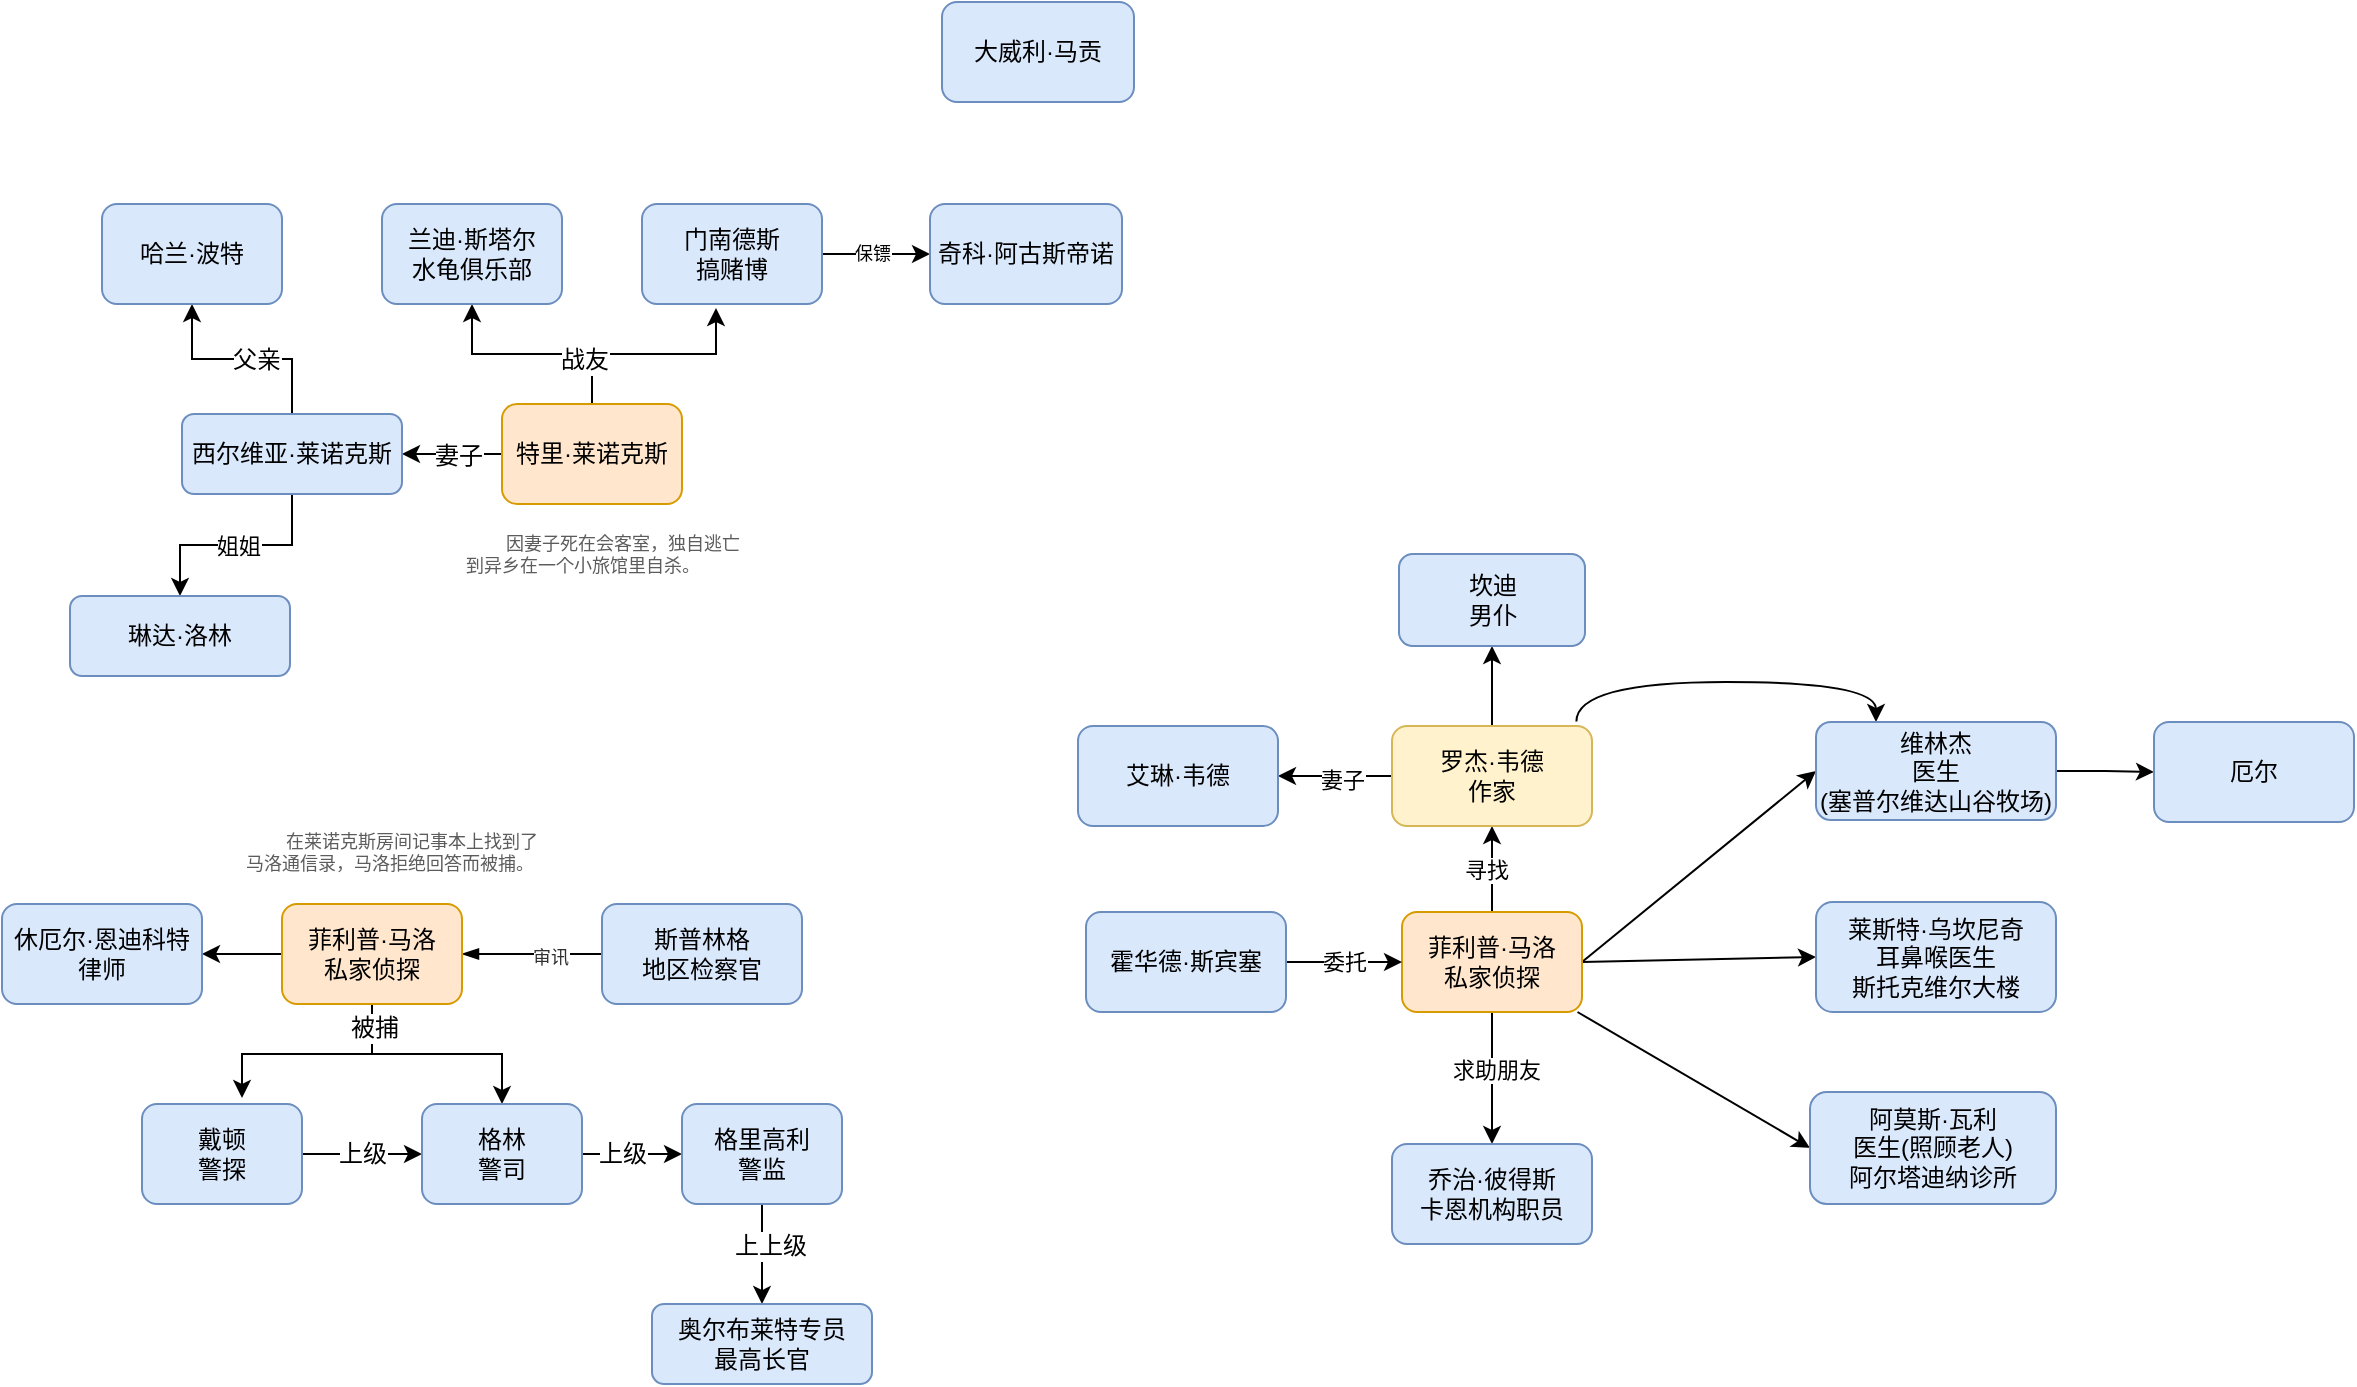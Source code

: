 <mxfile version="16.6.1" type="github">
  <diagram id="CegL4EQW-R6RfhR35Qjw" name="Page-1">
    <mxGraphModel dx="2082" dy="811" grid="0" gridSize="10" guides="1" tooltips="1" connect="1" arrows="1" fold="1" page="1" pageScale="1" pageWidth="827" pageHeight="1169" math="0" shadow="0">
      <root>
        <mxCell id="0" />
        <mxCell id="1" parent="0" />
        <mxCell id="zXV2b-s4_KGpaRB_lRhy-20" style="edgeStyle=orthogonalEdgeStyle;rounded=0;orthogonalLoop=1;jettySize=auto;html=1;entryX=0.625;entryY=-0.06;entryDx=0;entryDy=0;entryPerimeter=0;fontFamily=Helvetica;fontSize=12;fontColor=default;" parent="1" source="zXV2b-s4_KGpaRB_lRhy-1" target="zXV2b-s4_KGpaRB_lRhy-16" edge="1">
          <mxGeometry relative="1" as="geometry" />
        </mxCell>
        <mxCell id="zXV2b-s4_KGpaRB_lRhy-21" style="edgeStyle=orthogonalEdgeStyle;rounded=0;orthogonalLoop=1;jettySize=auto;html=1;entryX=0.5;entryY=0;entryDx=0;entryDy=0;fontFamily=Helvetica;fontSize=12;fontColor=default;" parent="1" source="zXV2b-s4_KGpaRB_lRhy-1" target="zXV2b-s4_KGpaRB_lRhy-18" edge="1">
          <mxGeometry relative="1" as="geometry" />
        </mxCell>
        <mxCell id="zXV2b-s4_KGpaRB_lRhy-22" value="被捕" style="edgeLabel;html=1;align=center;verticalAlign=middle;resizable=0;points=[];fontSize=12;fontFamily=Helvetica;fontColor=default;" parent="zXV2b-s4_KGpaRB_lRhy-21" vertex="1" connectable="0">
          <mxGeometry x="-0.788" y="1" relative="1" as="geometry">
            <mxPoint as="offset" />
          </mxGeometry>
        </mxCell>
        <mxCell id="zXV2b-s4_KGpaRB_lRhy-33" value="" style="edgeStyle=orthogonalEdgeStyle;rounded=0;orthogonalLoop=1;jettySize=auto;html=1;fontFamily=Helvetica;fontSize=9;fontColor=#5C5C5C;" parent="1" source="zXV2b-s4_KGpaRB_lRhy-1" target="zXV2b-s4_KGpaRB_lRhy-32" edge="1">
          <mxGeometry relative="1" as="geometry" />
        </mxCell>
        <mxCell id="zXV2b-s4_KGpaRB_lRhy-35" style="edgeStyle=orthogonalEdgeStyle;rounded=0;orthogonalLoop=1;jettySize=auto;html=1;entryX=0;entryY=0.5;entryDx=0;entryDy=0;fontFamily=Helvetica;fontSize=9;fontColor=#5C5C5C;startArrow=blockThin;startFill=1;endArrow=none;endFill=0;" parent="1" source="zXV2b-s4_KGpaRB_lRhy-1" target="zXV2b-s4_KGpaRB_lRhy-34" edge="1">
          <mxGeometry relative="1" as="geometry" />
        </mxCell>
        <mxCell id="zXV2b-s4_KGpaRB_lRhy-36" value="审讯" style="edgeLabel;html=1;align=center;verticalAlign=middle;resizable=0;points=[];fontSize=9;fontFamily=Helvetica;fontColor=#303030;" parent="zXV2b-s4_KGpaRB_lRhy-35" vertex="1" connectable="0">
          <mxGeometry x="0.246" y="-2" relative="1" as="geometry">
            <mxPoint as="offset" />
          </mxGeometry>
        </mxCell>
        <mxCell id="zXV2b-s4_KGpaRB_lRhy-1" value="菲利普·马洛&lt;br&gt;私家侦探" style="rounded=1;whiteSpace=wrap;html=1;fillColor=#ffe6cc;strokeColor=#d79b00;sketch=0;" parent="1" vertex="1">
          <mxGeometry x="90" y="480" width="90" height="50" as="geometry" />
        </mxCell>
        <mxCell id="zXV2b-s4_KGpaRB_lRhy-5" value="" style="edgeStyle=orthogonalEdgeStyle;rounded=0;orthogonalLoop=1;jettySize=auto;html=1;fontFamily=Helvetica;fontSize=12;fontColor=default;" parent="1" source="zXV2b-s4_KGpaRB_lRhy-2" target="zXV2b-s4_KGpaRB_lRhy-3" edge="1">
          <mxGeometry relative="1" as="geometry" />
        </mxCell>
        <mxCell id="zXV2b-s4_KGpaRB_lRhy-6" value="妻子" style="edgeLabel;html=1;align=center;verticalAlign=middle;resizable=0;points=[];fontSize=12;fontFamily=Helvetica;fontColor=default;" parent="zXV2b-s4_KGpaRB_lRhy-5" vertex="1" connectable="0">
          <mxGeometry x="-0.2" y="1" relative="1" as="geometry">
            <mxPoint x="-2" as="offset" />
          </mxGeometry>
        </mxCell>
        <mxCell id="zXV2b-s4_KGpaRB_lRhy-11" style="edgeStyle=orthogonalEdgeStyle;rounded=0;orthogonalLoop=1;jettySize=auto;html=1;entryX=0.5;entryY=1;entryDx=0;entryDy=0;fontFamily=Helvetica;fontSize=12;fontColor=default;" parent="1" source="zXV2b-s4_KGpaRB_lRhy-2" target="zXV2b-s4_KGpaRB_lRhy-10" edge="1">
          <mxGeometry relative="1" as="geometry" />
        </mxCell>
        <mxCell id="zXV2b-s4_KGpaRB_lRhy-12" style="edgeStyle=orthogonalEdgeStyle;rounded=0;orthogonalLoop=1;jettySize=auto;html=1;entryX=0.411;entryY=1.04;entryDx=0;entryDy=0;entryPerimeter=0;fontFamily=Helvetica;fontSize=12;fontColor=default;" parent="1" source="zXV2b-s4_KGpaRB_lRhy-2" target="zXV2b-s4_KGpaRB_lRhy-9" edge="1">
          <mxGeometry relative="1" as="geometry" />
        </mxCell>
        <mxCell id="zXV2b-s4_KGpaRB_lRhy-13" value="战友" style="edgeLabel;html=1;align=center;verticalAlign=middle;resizable=0;points=[];fontSize=12;fontFamily=Helvetica;fontColor=default;" parent="zXV2b-s4_KGpaRB_lRhy-12" vertex="1" connectable="0">
          <mxGeometry x="-0.6" y="4" relative="1" as="geometry">
            <mxPoint as="offset" />
          </mxGeometry>
        </mxCell>
        <mxCell id="zXV2b-s4_KGpaRB_lRhy-2" value="特里·莱诺克斯" style="rounded=1;whiteSpace=wrap;html=1;fillColor=#ffe6cc;strokeColor=#d79b00;sketch=0;" parent="1" vertex="1">
          <mxGeometry x="200" y="230" width="90" height="50" as="geometry" />
        </mxCell>
        <mxCell id="zXV2b-s4_KGpaRB_lRhy-7" value="" style="edgeStyle=orthogonalEdgeStyle;rounded=0;orthogonalLoop=1;jettySize=auto;html=1;fontFamily=Helvetica;fontSize=12;fontColor=default;" parent="1" source="zXV2b-s4_KGpaRB_lRhy-3" target="zXV2b-s4_KGpaRB_lRhy-4" edge="1">
          <mxGeometry relative="1" as="geometry" />
        </mxCell>
        <mxCell id="zXV2b-s4_KGpaRB_lRhy-8" value="父亲" style="edgeLabel;html=1;align=center;verticalAlign=middle;resizable=0;points=[];fontSize=12;fontFamily=Helvetica;fontColor=default;" parent="zXV2b-s4_KGpaRB_lRhy-7" vertex="1" connectable="0">
          <mxGeometry x="-0.3" y="1" relative="1" as="geometry">
            <mxPoint x="-9" y="-1" as="offset" />
          </mxGeometry>
        </mxCell>
        <mxCell id="OKHKgyV5cpci6CY0Oe2W-2" value="" style="edgeStyle=orthogonalEdgeStyle;rounded=0;orthogonalLoop=1;jettySize=auto;html=1;" edge="1" parent="1" source="zXV2b-s4_KGpaRB_lRhy-3" target="OKHKgyV5cpci6CY0Oe2W-1">
          <mxGeometry relative="1" as="geometry" />
        </mxCell>
        <mxCell id="OKHKgyV5cpci6CY0Oe2W-3" value="姐姐" style="edgeLabel;html=1;align=center;verticalAlign=middle;resizable=0;points=[];" vertex="1" connectable="0" parent="OKHKgyV5cpci6CY0Oe2W-2">
          <mxGeometry x="-0.019" relative="1" as="geometry">
            <mxPoint as="offset" />
          </mxGeometry>
        </mxCell>
        <mxCell id="zXV2b-s4_KGpaRB_lRhy-3" value="西尔维亚·莱诺克斯" style="rounded=1;whiteSpace=wrap;html=1;fillColor=#dae8fc;strokeColor=#6c8ebf;sketch=0;" parent="1" vertex="1">
          <mxGeometry x="40" y="235" width="110" height="40" as="geometry" />
        </mxCell>
        <mxCell id="zXV2b-s4_KGpaRB_lRhy-4" value="哈兰·波特" style="rounded=1;whiteSpace=wrap;html=1;fillColor=#dae8fc;strokeColor=#6c8ebf;sketch=0;" parent="1" vertex="1">
          <mxGeometry y="130" width="90" height="50" as="geometry" />
        </mxCell>
        <mxCell id="zXV2b-s4_KGpaRB_lRhy-39" value="" style="edgeStyle=orthogonalEdgeStyle;rounded=0;orthogonalLoop=1;jettySize=auto;html=1;fontFamily=Helvetica;fontSize=9;fontColor=#5C5C5C;startArrow=none;startFill=0;endArrow=classic;endFill=1;" parent="1" source="zXV2b-s4_KGpaRB_lRhy-9" target="zXV2b-s4_KGpaRB_lRhy-38" edge="1">
          <mxGeometry relative="1" as="geometry" />
        </mxCell>
        <mxCell id="zXV2b-s4_KGpaRB_lRhy-40" value="保镖" style="edgeLabel;html=1;align=center;verticalAlign=middle;resizable=0;points=[];fontSize=9;fontFamily=Helvetica;fontColor=#000000;" parent="zXV2b-s4_KGpaRB_lRhy-39" vertex="1" connectable="0">
          <mxGeometry x="-0.148" y="3" relative="1" as="geometry">
            <mxPoint x="2" y="3" as="offset" />
          </mxGeometry>
        </mxCell>
        <mxCell id="zXV2b-s4_KGpaRB_lRhy-9" value="门南德斯&lt;br&gt;搞赌博" style="rounded=1;whiteSpace=wrap;html=1;fillColor=#dae8fc;strokeColor=#6c8ebf;sketch=0;" parent="1" vertex="1">
          <mxGeometry x="270" y="130" width="90" height="50" as="geometry" />
        </mxCell>
        <mxCell id="zXV2b-s4_KGpaRB_lRhy-10" value="兰迪·斯塔尔&lt;br&gt;水龟俱乐部" style="rounded=1;whiteSpace=wrap;html=1;fillColor=#dae8fc;strokeColor=#6c8ebf;sketch=0;" parent="1" vertex="1">
          <mxGeometry x="140" y="130" width="90" height="50" as="geometry" />
        </mxCell>
        <mxCell id="zXV2b-s4_KGpaRB_lRhy-14" value="&amp;nbsp; &amp;nbsp; &amp;nbsp; &amp;nbsp; 因妻子死在会客室，独自逃亡到异乡在一个小旅馆里自杀。" style="text;html=1;strokeColor=none;fillColor=none;align=left;verticalAlign=middle;whiteSpace=wrap;rounded=0;sketch=0;fontFamily=Helvetica;fontSize=9;fontColor=#5C5C5C;" parent="1" vertex="1">
          <mxGeometry x="180" y="280" width="140" height="50" as="geometry" />
        </mxCell>
        <mxCell id="zXV2b-s4_KGpaRB_lRhy-23" value="" style="edgeStyle=orthogonalEdgeStyle;rounded=0;orthogonalLoop=1;jettySize=auto;html=1;fontFamily=Helvetica;fontSize=12;fontColor=default;" parent="1" source="zXV2b-s4_KGpaRB_lRhy-16" target="zXV2b-s4_KGpaRB_lRhy-18" edge="1">
          <mxGeometry relative="1" as="geometry" />
        </mxCell>
        <mxCell id="zXV2b-s4_KGpaRB_lRhy-25" value="上级" style="edgeLabel;html=1;align=center;verticalAlign=middle;resizable=0;points=[];fontSize=12;fontFamily=Helvetica;fontColor=default;" parent="zXV2b-s4_KGpaRB_lRhy-23" vertex="1" connectable="0">
          <mxGeometry x="-0.3" y="-2" relative="1" as="geometry">
            <mxPoint x="9" y="-2" as="offset" />
          </mxGeometry>
        </mxCell>
        <mxCell id="zXV2b-s4_KGpaRB_lRhy-16" value="戴顿&lt;br&gt;警探" style="rounded=1;whiteSpace=wrap;html=1;fillColor=#dae8fc;strokeColor=#6c8ebf;sketch=0;" parent="1" vertex="1">
          <mxGeometry x="20" y="580" width="80" height="50" as="geometry" />
        </mxCell>
        <mxCell id="zXV2b-s4_KGpaRB_lRhy-24" value="" style="edgeStyle=orthogonalEdgeStyle;rounded=0;orthogonalLoop=1;jettySize=auto;html=1;fontFamily=Helvetica;fontSize=12;fontColor=default;" parent="1" source="zXV2b-s4_KGpaRB_lRhy-18" target="zXV2b-s4_KGpaRB_lRhy-19" edge="1">
          <mxGeometry relative="1" as="geometry" />
        </mxCell>
        <mxCell id="zXV2b-s4_KGpaRB_lRhy-26" value="上级" style="edgeLabel;html=1;align=center;verticalAlign=middle;resizable=0;points=[];fontSize=12;fontFamily=Helvetica;fontColor=default;" parent="zXV2b-s4_KGpaRB_lRhy-24" vertex="1" connectable="0">
          <mxGeometry x="0.28" y="-2" relative="1" as="geometry">
            <mxPoint x="-12" y="-2" as="offset" />
          </mxGeometry>
        </mxCell>
        <mxCell id="zXV2b-s4_KGpaRB_lRhy-18" value="格林&lt;br&gt;警司" style="rounded=1;whiteSpace=wrap;html=1;fillColor=#dae8fc;strokeColor=#6c8ebf;sketch=0;" parent="1" vertex="1">
          <mxGeometry x="160" y="580" width="80" height="50" as="geometry" />
        </mxCell>
        <mxCell id="zXV2b-s4_KGpaRB_lRhy-30" style="edgeStyle=orthogonalEdgeStyle;rounded=0;orthogonalLoop=1;jettySize=auto;html=1;entryX=0.5;entryY=0;entryDx=0;entryDy=0;fontFamily=Helvetica;fontSize=12;fontColor=default;" parent="1" source="zXV2b-s4_KGpaRB_lRhy-19" target="zXV2b-s4_KGpaRB_lRhy-29" edge="1">
          <mxGeometry relative="1" as="geometry" />
        </mxCell>
        <mxCell id="zXV2b-s4_KGpaRB_lRhy-31" value="上上级" style="edgeLabel;html=1;align=center;verticalAlign=middle;resizable=0;points=[];fontSize=12;fontFamily=Helvetica;fontColor=default;" parent="zXV2b-s4_KGpaRB_lRhy-30" vertex="1" connectable="0">
          <mxGeometry x="-0.16" y="4" relative="1" as="geometry">
            <mxPoint as="offset" />
          </mxGeometry>
        </mxCell>
        <mxCell id="zXV2b-s4_KGpaRB_lRhy-19" value="格里高利&lt;br&gt;警监" style="rounded=1;whiteSpace=wrap;html=1;fillColor=#dae8fc;strokeColor=#6c8ebf;sketch=0;" parent="1" vertex="1">
          <mxGeometry x="290" y="580" width="80" height="50" as="geometry" />
        </mxCell>
        <mxCell id="zXV2b-s4_KGpaRB_lRhy-29" value="奥尔布莱特专员&lt;br&gt;最高长官" style="rounded=1;whiteSpace=wrap;html=1;fillColor=#dae8fc;strokeColor=#6c8ebf;sketch=0;" parent="1" vertex="1">
          <mxGeometry x="275" y="680" width="110" height="40" as="geometry" />
        </mxCell>
        <mxCell id="zXV2b-s4_KGpaRB_lRhy-32" value="休厄尔·恩迪科特&lt;br&gt;律师" style="rounded=1;whiteSpace=wrap;html=1;fillColor=#dae8fc;strokeColor=#6c8ebf;sketch=0;" parent="1" vertex="1">
          <mxGeometry x="-50" y="480" width="100" height="50" as="geometry" />
        </mxCell>
        <mxCell id="zXV2b-s4_KGpaRB_lRhy-34" value="斯普林格&lt;br&gt;地区检察官" style="rounded=1;whiteSpace=wrap;html=1;fillColor=#dae8fc;strokeColor=#6c8ebf;sketch=0;" parent="1" vertex="1">
          <mxGeometry x="250" y="480" width="100" height="50" as="geometry" />
        </mxCell>
        <mxCell id="zXV2b-s4_KGpaRB_lRhy-37" value="&amp;nbsp; &amp;nbsp; &amp;nbsp; &amp;nbsp; 在莱诺克斯房间记事本上找到了马洛通信录，马洛拒绝回答而被捕。" style="text;html=1;strokeColor=none;fillColor=none;align=left;verticalAlign=middle;whiteSpace=wrap;rounded=0;sketch=0;fontFamily=Helvetica;fontSize=9;fontColor=#5C5C5C;" parent="1" vertex="1">
          <mxGeometry x="70" y="424" width="150" height="60" as="geometry" />
        </mxCell>
        <mxCell id="zXV2b-s4_KGpaRB_lRhy-38" value="奇科·阿古斯帝诺" style="rounded=1;whiteSpace=wrap;html=1;fillColor=#dae8fc;strokeColor=#6c8ebf;sketch=0;" parent="1" vertex="1">
          <mxGeometry x="414" y="130" width="96" height="50" as="geometry" />
        </mxCell>
        <mxCell id="QYJHlzez14kCFpoKhCuW-12" value="" style="edgeStyle=orthogonalEdgeStyle;rounded=0;orthogonalLoop=1;jettySize=auto;html=1;" parent="1" source="QYJHlzez14kCFpoKhCuW-1" target="QYJHlzez14kCFpoKhCuW-11" edge="1">
          <mxGeometry relative="1" as="geometry" />
        </mxCell>
        <mxCell id="QYJHlzez14kCFpoKhCuW-15" value="求助朋友" style="edgeLabel;html=1;align=center;verticalAlign=middle;resizable=0;points=[];" parent="QYJHlzez14kCFpoKhCuW-12" vertex="1" connectable="0">
          <mxGeometry x="-0.273" y="4" relative="1" as="geometry">
            <mxPoint x="-2" y="5" as="offset" />
          </mxGeometry>
        </mxCell>
        <mxCell id="QYJHlzez14kCFpoKhCuW-14" value="" style="edgeStyle=orthogonalEdgeStyle;rounded=0;orthogonalLoop=1;jettySize=auto;html=1;" parent="1" source="QYJHlzez14kCFpoKhCuW-1" target="QYJHlzez14kCFpoKhCuW-5" edge="1">
          <mxGeometry relative="1" as="geometry" />
        </mxCell>
        <mxCell id="QYJHlzez14kCFpoKhCuW-16" value="寻找" style="edgeLabel;html=1;align=center;verticalAlign=middle;resizable=0;points=[];" parent="QYJHlzez14kCFpoKhCuW-14" vertex="1" connectable="0">
          <mxGeometry x="-0.118" y="3" relative="1" as="geometry">
            <mxPoint y="-2" as="offset" />
          </mxGeometry>
        </mxCell>
        <mxCell id="QYJHlzez14kCFpoKhCuW-22" style="rounded=0;orthogonalLoop=1;jettySize=auto;html=1;entryX=0;entryY=0.5;entryDx=0;entryDy=0;exitX=1;exitY=0.5;exitDx=0;exitDy=0;" parent="1" source="QYJHlzez14kCFpoKhCuW-1" target="QYJHlzez14kCFpoKhCuW-17" edge="1">
          <mxGeometry relative="1" as="geometry">
            <mxPoint x="741" y="509" as="sourcePoint" />
          </mxGeometry>
        </mxCell>
        <mxCell id="QYJHlzez14kCFpoKhCuW-23" style="edgeStyle=none;rounded=0;orthogonalLoop=1;jettySize=auto;html=1;entryX=0;entryY=0.5;entryDx=0;entryDy=0;" parent="1" source="QYJHlzez14kCFpoKhCuW-1" target="QYJHlzez14kCFpoKhCuW-18" edge="1">
          <mxGeometry relative="1" as="geometry" />
        </mxCell>
        <mxCell id="QYJHlzez14kCFpoKhCuW-24" style="edgeStyle=none;rounded=0;orthogonalLoop=1;jettySize=auto;html=1;entryX=0;entryY=0.5;entryDx=0;entryDy=0;exitX=1;exitY=0.5;exitDx=0;exitDy=0;" parent="1" source="QYJHlzez14kCFpoKhCuW-1" target="QYJHlzez14kCFpoKhCuW-19" edge="1">
          <mxGeometry relative="1" as="geometry" />
        </mxCell>
        <mxCell id="QYJHlzez14kCFpoKhCuW-1" value="菲利普·马洛&lt;br&gt;私家侦探" style="rounded=1;whiteSpace=wrap;html=1;fillColor=#ffe6cc;strokeColor=#d79b00;sketch=0;" parent="1" vertex="1">
          <mxGeometry x="650" y="484" width="90" height="50" as="geometry" />
        </mxCell>
        <mxCell id="QYJHlzez14kCFpoKhCuW-3" value="" style="edgeStyle=orthogonalEdgeStyle;rounded=0;orthogonalLoop=1;jettySize=auto;html=1;" parent="1" source="QYJHlzez14kCFpoKhCuW-2" target="QYJHlzez14kCFpoKhCuW-1" edge="1">
          <mxGeometry relative="1" as="geometry" />
        </mxCell>
        <mxCell id="QYJHlzez14kCFpoKhCuW-4" value="委托" style="edgeLabel;html=1;align=center;verticalAlign=middle;resizable=0;points=[];" parent="QYJHlzez14kCFpoKhCuW-3" vertex="1" connectable="0">
          <mxGeometry x="-0.018" relative="1" as="geometry">
            <mxPoint as="offset" />
          </mxGeometry>
        </mxCell>
        <mxCell id="QYJHlzez14kCFpoKhCuW-2" value="霍华德·斯宾塞" style="rounded=1;whiteSpace=wrap;html=1;fillColor=#dae8fc;strokeColor=#6c8ebf;sketch=0;" parent="1" vertex="1">
          <mxGeometry x="492" y="484" width="100" height="50" as="geometry" />
        </mxCell>
        <mxCell id="QYJHlzez14kCFpoKhCuW-9" value="" style="edgeStyle=orthogonalEdgeStyle;rounded=0;orthogonalLoop=1;jettySize=auto;html=1;" parent="1" source="QYJHlzez14kCFpoKhCuW-5" target="QYJHlzez14kCFpoKhCuW-8" edge="1">
          <mxGeometry relative="1" as="geometry" />
        </mxCell>
        <mxCell id="QYJHlzez14kCFpoKhCuW-10" value="妻子" style="edgeLabel;html=1;align=center;verticalAlign=middle;resizable=0;points=[];" parent="QYJHlzez14kCFpoKhCuW-9" vertex="1" connectable="0">
          <mxGeometry x="0.175" y="-1" relative="1" as="geometry">
            <mxPoint x="8" y="3" as="offset" />
          </mxGeometry>
        </mxCell>
        <mxCell id="JaJFs_54jTHyrrYmdzmP-2" value="" style="edgeStyle=orthogonalEdgeStyle;rounded=0;orthogonalLoop=1;jettySize=auto;html=1;" parent="1" source="QYJHlzez14kCFpoKhCuW-5" target="JaJFs_54jTHyrrYmdzmP-1" edge="1">
          <mxGeometry relative="1" as="geometry" />
        </mxCell>
        <mxCell id="JaJFs_54jTHyrrYmdzmP-3" value="" style="edgeStyle=orthogonalEdgeStyle;rounded=0;orthogonalLoop=1;jettySize=auto;html=1;exitX=0.922;exitY=-0.044;exitDx=0;exitDy=0;exitPerimeter=0;curved=1;entryX=0.25;entryY=0;entryDx=0;entryDy=0;" parent="1" source="QYJHlzez14kCFpoKhCuW-5" target="QYJHlzez14kCFpoKhCuW-17" edge="1">
          <mxGeometry relative="1" as="geometry">
            <Array as="points">
              <mxPoint x="737" y="369" />
              <mxPoint x="887" y="369" />
            </Array>
          </mxGeometry>
        </mxCell>
        <mxCell id="QYJHlzez14kCFpoKhCuW-5" value="罗杰·韦德&lt;br&gt;作家" style="rounded=1;whiteSpace=wrap;html=1;fillColor=#fff2cc;strokeColor=#d6b656;sketch=0;" parent="1" vertex="1">
          <mxGeometry x="645" y="391" width="100" height="50" as="geometry" />
        </mxCell>
        <mxCell id="QYJHlzez14kCFpoKhCuW-8" value="艾琳·韦德" style="rounded=1;whiteSpace=wrap;html=1;fillColor=#dae8fc;strokeColor=#6c8ebf;sketch=0;" parent="1" vertex="1">
          <mxGeometry x="488" y="391" width="100" height="50" as="geometry" />
        </mxCell>
        <mxCell id="QYJHlzez14kCFpoKhCuW-11" value="乔治·彼得斯&lt;br&gt;卡恩机构职员" style="rounded=1;whiteSpace=wrap;html=1;fillColor=#dae8fc;strokeColor=#6c8ebf;sketch=0;" parent="1" vertex="1">
          <mxGeometry x="645" y="600" width="100" height="50" as="geometry" />
        </mxCell>
        <mxCell id="QYJHlzez14kCFpoKhCuW-21" value="" style="edgeStyle=orthogonalEdgeStyle;rounded=0;orthogonalLoop=1;jettySize=auto;html=1;" parent="1" source="QYJHlzez14kCFpoKhCuW-17" target="QYJHlzez14kCFpoKhCuW-20" edge="1">
          <mxGeometry relative="1" as="geometry" />
        </mxCell>
        <mxCell id="QYJHlzez14kCFpoKhCuW-17" value="维林杰&lt;br&gt;医生&lt;br&gt;(塞普尔维达山谷牧场)" style="rounded=1;whiteSpace=wrap;html=1;fillColor=#dae8fc;strokeColor=#6c8ebf;sketch=0;" parent="1" vertex="1">
          <mxGeometry x="857" y="389" width="120" height="49" as="geometry" />
        </mxCell>
        <mxCell id="QYJHlzez14kCFpoKhCuW-18" value="阿莫斯·瓦利&lt;br&gt;医生(照顾老人)&lt;br&gt;阿尔塔迪纳诊所" style="rounded=1;whiteSpace=wrap;html=1;fillColor=#dae8fc;strokeColor=#6c8ebf;sketch=0;" parent="1" vertex="1">
          <mxGeometry x="854" y="574" width="123" height="56" as="geometry" />
        </mxCell>
        <mxCell id="QYJHlzez14kCFpoKhCuW-19" value="莱斯特·乌坎尼奇&lt;br&gt;耳鼻喉医生&lt;br&gt;斯托克维尔大楼" style="rounded=1;whiteSpace=wrap;html=1;fillColor=#dae8fc;strokeColor=#6c8ebf;sketch=0;" parent="1" vertex="1">
          <mxGeometry x="857" y="479" width="120" height="55" as="geometry" />
        </mxCell>
        <mxCell id="QYJHlzez14kCFpoKhCuW-20" value="厄尔" style="rounded=1;whiteSpace=wrap;html=1;fillColor=#dae8fc;strokeColor=#6c8ebf;sketch=0;" parent="1" vertex="1">
          <mxGeometry x="1026" y="389" width="100" height="50" as="geometry" />
        </mxCell>
        <mxCell id="JaJFs_54jTHyrrYmdzmP-1" value="坎迪&lt;br&gt;男仆" style="whiteSpace=wrap;html=1;fillColor=#dae8fc;strokeColor=#6c8ebf;rounded=1;sketch=0;" parent="1" vertex="1">
          <mxGeometry x="648.5" y="305" width="93" height="46" as="geometry" />
        </mxCell>
        <mxCell id="OKHKgyV5cpci6CY0Oe2W-1" value="琳达·洛林" style="rounded=1;whiteSpace=wrap;html=1;fillColor=#dae8fc;strokeColor=#6c8ebf;sketch=0;" vertex="1" parent="1">
          <mxGeometry x="-16" y="326" width="110" height="40" as="geometry" />
        </mxCell>
        <mxCell id="OKHKgyV5cpci6CY0Oe2W-4" value="大威利·马贡" style="rounded=1;whiteSpace=wrap;html=1;fillColor=#dae8fc;strokeColor=#6c8ebf;sketch=0;" vertex="1" parent="1">
          <mxGeometry x="420" y="29" width="96" height="50" as="geometry" />
        </mxCell>
      </root>
    </mxGraphModel>
  </diagram>
</mxfile>
